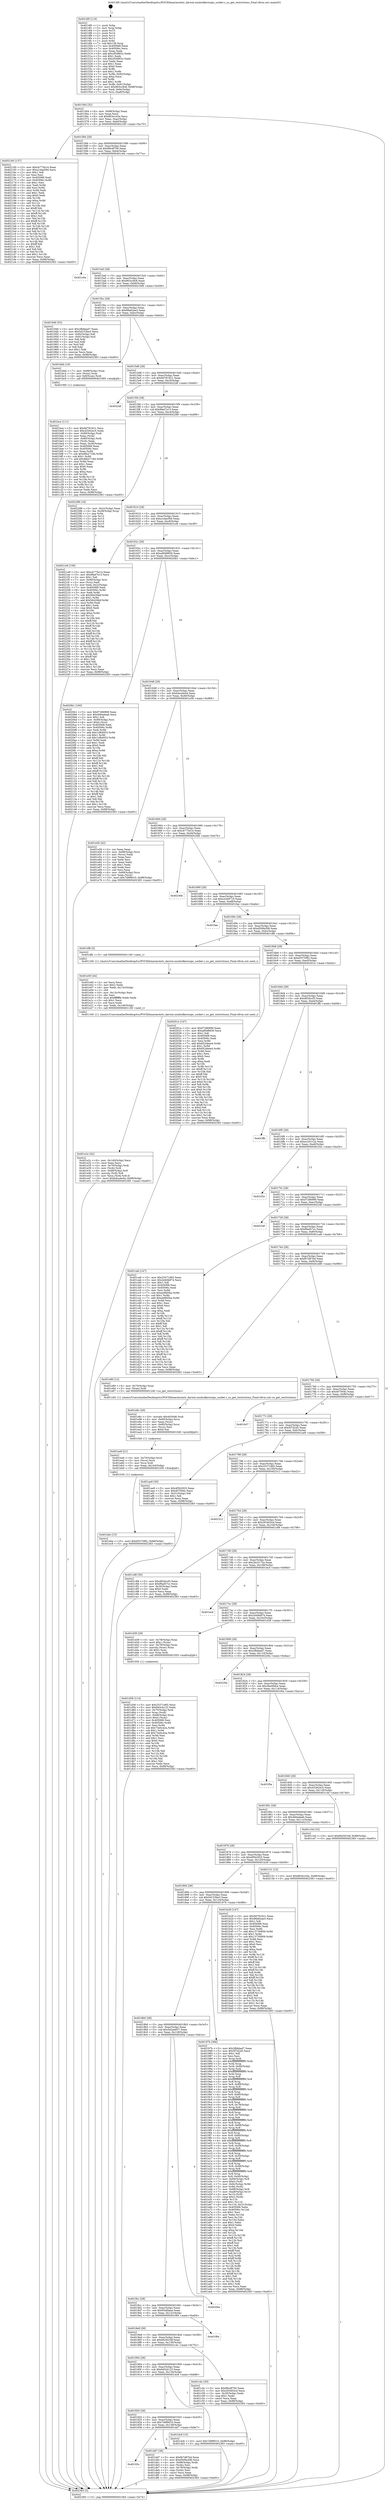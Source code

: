 digraph "0x4014f0" {
  label = "0x4014f0 (/mnt/c/Users/mathe/Desktop/tcc/POCII/binaries/extr_darwin-xnubsdkernuipc_socket.c_so_get_restrictions_Final-ollvm.out::main(0))"
  labelloc = "t"
  node[shape=record]

  Entry [label="",width=0.3,height=0.3,shape=circle,fillcolor=black,style=filled]
  "0x401564" [label="{
     0x401564 [32]\l
     | [instrs]\l
     &nbsp;&nbsp;0x401564 \<+6\>: mov -0x98(%rbp),%eax\l
     &nbsp;&nbsp;0x40156a \<+2\>: mov %eax,%ecx\l
     &nbsp;&nbsp;0x40156c \<+6\>: sub $0x863e1d3e,%ecx\l
     &nbsp;&nbsp;0x401572 \<+6\>: mov %eax,-0xac(%rbp)\l
     &nbsp;&nbsp;0x401578 \<+6\>: mov %ecx,-0xb0(%rbp)\l
     &nbsp;&nbsp;0x40157e \<+6\>: je 0000000000402160 \<main+0xc70\>\l
  }"]
  "0x402160" [label="{
     0x402160 [137]\l
     | [instrs]\l
     &nbsp;&nbsp;0x402160 \<+5\>: mov $0xcb775e14,%eax\l
     &nbsp;&nbsp;0x402165 \<+5\>: mov $0xa1dae594,%ecx\l
     &nbsp;&nbsp;0x40216a \<+2\>: mov $0x1,%dl\l
     &nbsp;&nbsp;0x40216c \<+2\>: xor %esi,%esi\l
     &nbsp;&nbsp;0x40216e \<+7\>: mov 0x405068,%edi\l
     &nbsp;&nbsp;0x402175 \<+8\>: mov 0x40506c,%r8d\l
     &nbsp;&nbsp;0x40217d \<+3\>: sub $0x1,%esi\l
     &nbsp;&nbsp;0x402180 \<+3\>: mov %edi,%r9d\l
     &nbsp;&nbsp;0x402183 \<+3\>: add %esi,%r9d\l
     &nbsp;&nbsp;0x402186 \<+4\>: imul %r9d,%edi\l
     &nbsp;&nbsp;0x40218a \<+3\>: and $0x1,%edi\l
     &nbsp;&nbsp;0x40218d \<+3\>: cmp $0x0,%edi\l
     &nbsp;&nbsp;0x402190 \<+4\>: sete %r10b\l
     &nbsp;&nbsp;0x402194 \<+4\>: cmp $0xa,%r8d\l
     &nbsp;&nbsp;0x402198 \<+4\>: setl %r11b\l
     &nbsp;&nbsp;0x40219c \<+3\>: mov %r10b,%bl\l
     &nbsp;&nbsp;0x40219f \<+3\>: xor $0xff,%bl\l
     &nbsp;&nbsp;0x4021a2 \<+3\>: mov %r11b,%r14b\l
     &nbsp;&nbsp;0x4021a5 \<+4\>: xor $0xff,%r14b\l
     &nbsp;&nbsp;0x4021a9 \<+3\>: xor $0x1,%dl\l
     &nbsp;&nbsp;0x4021ac \<+3\>: mov %bl,%r15b\l
     &nbsp;&nbsp;0x4021af \<+4\>: and $0xff,%r15b\l
     &nbsp;&nbsp;0x4021b3 \<+3\>: and %dl,%r10b\l
     &nbsp;&nbsp;0x4021b6 \<+3\>: mov %r14b,%r12b\l
     &nbsp;&nbsp;0x4021b9 \<+4\>: and $0xff,%r12b\l
     &nbsp;&nbsp;0x4021bd \<+3\>: and %dl,%r11b\l
     &nbsp;&nbsp;0x4021c0 \<+3\>: or %r10b,%r15b\l
     &nbsp;&nbsp;0x4021c3 \<+3\>: or %r11b,%r12b\l
     &nbsp;&nbsp;0x4021c6 \<+3\>: xor %r12b,%r15b\l
     &nbsp;&nbsp;0x4021c9 \<+3\>: or %r14b,%bl\l
     &nbsp;&nbsp;0x4021cc \<+3\>: xor $0xff,%bl\l
     &nbsp;&nbsp;0x4021cf \<+3\>: or $0x1,%dl\l
     &nbsp;&nbsp;0x4021d2 \<+2\>: and %dl,%bl\l
     &nbsp;&nbsp;0x4021d4 \<+3\>: or %bl,%r15b\l
     &nbsp;&nbsp;0x4021d7 \<+4\>: test $0x1,%r15b\l
     &nbsp;&nbsp;0x4021db \<+3\>: cmovne %ecx,%eax\l
     &nbsp;&nbsp;0x4021de \<+6\>: mov %eax,-0x98(%rbp)\l
     &nbsp;&nbsp;0x4021e4 \<+5\>: jmp 0000000000402383 \<main+0xe93\>\l
  }"]
  "0x401584" [label="{
     0x401584 [28]\l
     | [instrs]\l
     &nbsp;&nbsp;0x401584 \<+5\>: jmp 0000000000401589 \<main+0x99\>\l
     &nbsp;&nbsp;0x401589 \<+6\>: mov -0xac(%rbp),%eax\l
     &nbsp;&nbsp;0x40158f \<+5\>: sub $0x89cdf700,%eax\l
     &nbsp;&nbsp;0x401594 \<+6\>: mov %eax,-0xb4(%rbp)\l
     &nbsp;&nbsp;0x40159a \<+6\>: je 0000000000401c6a \<main+0x77a\>\l
  }"]
  Exit [label="",width=0.3,height=0.3,shape=circle,fillcolor=black,style=filled,peripheries=2]
  "0x401c6a" [label="{
     0x401c6a\l
  }", style=dashed]
  "0x4015a0" [label="{
     0x4015a0 [28]\l
     | [instrs]\l
     &nbsp;&nbsp;0x4015a0 \<+5\>: jmp 00000000004015a5 \<main+0xb5\>\l
     &nbsp;&nbsp;0x4015a5 \<+6\>: mov -0xac(%rbp),%eax\l
     &nbsp;&nbsp;0x4015ab \<+5\>: sub $0x963cc9c8,%eax\l
     &nbsp;&nbsp;0x4015b0 \<+6\>: mov %eax,-0xb8(%rbp)\l
     &nbsp;&nbsp;0x4015b6 \<+6\>: je 0000000000401946 \<main+0x456\>\l
  }"]
  "0x401ebe" [label="{
     0x401ebe [15]\l
     | [instrs]\l
     &nbsp;&nbsp;0x401ebe \<+10\>: movl $0xd55759f2,-0x98(%rbp)\l
     &nbsp;&nbsp;0x401ec8 \<+5\>: jmp 0000000000402383 \<main+0xe93\>\l
  }"]
  "0x401946" [label="{
     0x401946 [53]\l
     | [instrs]\l
     &nbsp;&nbsp;0x401946 \<+5\>: mov $0x2fbbbad7,%eax\l
     &nbsp;&nbsp;0x40194b \<+5\>: mov $0x5d153be3,%ecx\l
     &nbsp;&nbsp;0x401950 \<+6\>: mov -0x92(%rbp),%dl\l
     &nbsp;&nbsp;0x401956 \<+7\>: mov -0x91(%rbp),%sil\l
     &nbsp;&nbsp;0x40195d \<+3\>: mov %dl,%dil\l
     &nbsp;&nbsp;0x401960 \<+3\>: and %sil,%dil\l
     &nbsp;&nbsp;0x401963 \<+3\>: xor %sil,%dl\l
     &nbsp;&nbsp;0x401966 \<+3\>: or %dl,%dil\l
     &nbsp;&nbsp;0x401969 \<+4\>: test $0x1,%dil\l
     &nbsp;&nbsp;0x40196d \<+3\>: cmovne %ecx,%eax\l
     &nbsp;&nbsp;0x401970 \<+6\>: mov %eax,-0x98(%rbp)\l
     &nbsp;&nbsp;0x401976 \<+5\>: jmp 0000000000402383 \<main+0xe93\>\l
  }"]
  "0x4015bc" [label="{
     0x4015bc [28]\l
     | [instrs]\l
     &nbsp;&nbsp;0x4015bc \<+5\>: jmp 00000000004015c1 \<main+0xd1\>\l
     &nbsp;&nbsp;0x4015c1 \<+6\>: mov -0xac(%rbp),%eax\l
     &nbsp;&nbsp;0x4015c7 \<+5\>: sub $0x98a62ae3,%eax\l
     &nbsp;&nbsp;0x4015cc \<+6\>: mov %eax,-0xbc(%rbp)\l
     &nbsp;&nbsp;0x4015d2 \<+6\>: je 0000000000401bbb \<main+0x6cb\>\l
  }"]
  "0x402383" [label="{
     0x402383 [5]\l
     | [instrs]\l
     &nbsp;&nbsp;0x402383 \<+5\>: jmp 0000000000401564 \<main+0x74\>\l
  }"]
  "0x4014f0" [label="{
     0x4014f0 [116]\l
     | [instrs]\l
     &nbsp;&nbsp;0x4014f0 \<+1\>: push %rbp\l
     &nbsp;&nbsp;0x4014f1 \<+3\>: mov %rsp,%rbp\l
     &nbsp;&nbsp;0x4014f4 \<+2\>: push %r15\l
     &nbsp;&nbsp;0x4014f6 \<+2\>: push %r14\l
     &nbsp;&nbsp;0x4014f8 \<+2\>: push %r13\l
     &nbsp;&nbsp;0x4014fa \<+2\>: push %r12\l
     &nbsp;&nbsp;0x4014fc \<+1\>: push %rbx\l
     &nbsp;&nbsp;0x4014fd \<+7\>: sub $0x138,%rsp\l
     &nbsp;&nbsp;0x401504 \<+7\>: mov 0x405068,%eax\l
     &nbsp;&nbsp;0x40150b \<+7\>: mov 0x40506c,%ecx\l
     &nbsp;&nbsp;0x401512 \<+2\>: mov %eax,%edx\l
     &nbsp;&nbsp;0x401514 \<+6\>: add $0xcf54863c,%edx\l
     &nbsp;&nbsp;0x40151a \<+3\>: sub $0x1,%edx\l
     &nbsp;&nbsp;0x40151d \<+6\>: sub $0xcf54863c,%edx\l
     &nbsp;&nbsp;0x401523 \<+3\>: imul %edx,%eax\l
     &nbsp;&nbsp;0x401526 \<+3\>: and $0x1,%eax\l
     &nbsp;&nbsp;0x401529 \<+3\>: cmp $0x0,%eax\l
     &nbsp;&nbsp;0x40152c \<+4\>: sete %r8b\l
     &nbsp;&nbsp;0x401530 \<+4\>: and $0x1,%r8b\l
     &nbsp;&nbsp;0x401534 \<+7\>: mov %r8b,-0x92(%rbp)\l
     &nbsp;&nbsp;0x40153b \<+3\>: cmp $0xa,%ecx\l
     &nbsp;&nbsp;0x40153e \<+4\>: setl %r8b\l
     &nbsp;&nbsp;0x401542 \<+4\>: and $0x1,%r8b\l
     &nbsp;&nbsp;0x401546 \<+7\>: mov %r8b,-0x91(%rbp)\l
     &nbsp;&nbsp;0x40154d \<+10\>: movl $0x963cc9c8,-0x98(%rbp)\l
     &nbsp;&nbsp;0x401557 \<+6\>: mov %edi,-0x9c(%rbp)\l
     &nbsp;&nbsp;0x40155d \<+7\>: mov %rsi,-0xa8(%rbp)\l
  }"]
  "0x401ea9" [label="{
     0x401ea9 [21]\l
     | [instrs]\l
     &nbsp;&nbsp;0x401ea9 \<+4\>: mov -0x70(%rbp),%rcx\l
     &nbsp;&nbsp;0x401ead \<+3\>: mov (%rcx),%rcx\l
     &nbsp;&nbsp;0x401eb0 \<+3\>: mov %rcx,%rdi\l
     &nbsp;&nbsp;0x401eb3 \<+6\>: mov %eax,-0x144(%rbp)\l
     &nbsp;&nbsp;0x401eb9 \<+5\>: call 0000000000401030 \<free@plt\>\l
     | [calls]\l
     &nbsp;&nbsp;0x401030 \{1\} (unknown)\l
  }"]
  "0x401bbb" [label="{
     0x401bbb [19]\l
     | [instrs]\l
     &nbsp;&nbsp;0x401bbb \<+7\>: mov -0x88(%rbp),%rax\l
     &nbsp;&nbsp;0x401bc2 \<+3\>: mov (%rax),%rax\l
     &nbsp;&nbsp;0x401bc5 \<+4\>: mov 0x8(%rax),%rdi\l
     &nbsp;&nbsp;0x401bc9 \<+5\>: call 0000000000401060 \<atoi@plt\>\l
     | [calls]\l
     &nbsp;&nbsp;0x401060 \{1\} (unknown)\l
  }"]
  "0x4015d8" [label="{
     0x4015d8 [28]\l
     | [instrs]\l
     &nbsp;&nbsp;0x4015d8 \<+5\>: jmp 00000000004015dd \<main+0xed\>\l
     &nbsp;&nbsp;0x4015dd \<+6\>: mov -0xac(%rbp),%eax\l
     &nbsp;&nbsp;0x4015e3 \<+5\>: sub $0x9d781621,%eax\l
     &nbsp;&nbsp;0x4015e8 \<+6\>: mov %eax,-0xc0(%rbp)\l
     &nbsp;&nbsp;0x4015ee \<+6\>: je 00000000004022df \<main+0xdef\>\l
  }"]
  "0x401e8c" [label="{
     0x401e8c [29]\l
     | [instrs]\l
     &nbsp;&nbsp;0x401e8c \<+10\>: movabs $0x4030d6,%rdi\l
     &nbsp;&nbsp;0x401e96 \<+4\>: mov -0x60(%rbp),%rcx\l
     &nbsp;&nbsp;0x401e9a \<+2\>: mov %eax,(%rcx)\l
     &nbsp;&nbsp;0x401e9c \<+4\>: mov -0x60(%rbp),%rcx\l
     &nbsp;&nbsp;0x401ea0 \<+2\>: mov (%rcx),%esi\l
     &nbsp;&nbsp;0x401ea2 \<+2\>: mov $0x0,%al\l
     &nbsp;&nbsp;0x401ea4 \<+5\>: call 0000000000401040 \<printf@plt\>\l
     | [calls]\l
     &nbsp;&nbsp;0x401040 \{1\} (unknown)\l
  }"]
  "0x4022df" [label="{
     0x4022df\l
  }", style=dashed]
  "0x4015f4" [label="{
     0x4015f4 [28]\l
     | [instrs]\l
     &nbsp;&nbsp;0x4015f4 \<+5\>: jmp 00000000004015f9 \<main+0x109\>\l
     &nbsp;&nbsp;0x4015f9 \<+6\>: mov -0xac(%rbp),%eax\l
     &nbsp;&nbsp;0x4015ff \<+5\>: sub $0x9fad7e13,%eax\l
     &nbsp;&nbsp;0x401604 \<+6\>: mov %eax,-0xc4(%rbp)\l
     &nbsp;&nbsp;0x40160a \<+6\>: je 0000000000402288 \<main+0xd98\>\l
  }"]
  "0x401e2c" [label="{
     0x401e2c [42]\l
     | [instrs]\l
     &nbsp;&nbsp;0x401e2c \<+6\>: mov -0x140(%rbp),%ecx\l
     &nbsp;&nbsp;0x401e32 \<+3\>: imul %eax,%ecx\l
     &nbsp;&nbsp;0x401e35 \<+4\>: mov -0x70(%rbp),%rdi\l
     &nbsp;&nbsp;0x401e39 \<+3\>: mov (%rdi),%rdi\l
     &nbsp;&nbsp;0x401e3c \<+4\>: mov -0x68(%rbp),%r8\l
     &nbsp;&nbsp;0x401e40 \<+3\>: movslq (%r8),%r8\l
     &nbsp;&nbsp;0x401e43 \<+4\>: mov %ecx,(%rdi,%r8,4)\l
     &nbsp;&nbsp;0x401e47 \<+10\>: movl $0xbdca4e44,-0x98(%rbp)\l
     &nbsp;&nbsp;0x401e51 \<+5\>: jmp 0000000000402383 \<main+0xe93\>\l
  }"]
  "0x402288" [label="{
     0x402288 [18]\l
     | [instrs]\l
     &nbsp;&nbsp;0x402288 \<+3\>: mov -0x2c(%rbp),%eax\l
     &nbsp;&nbsp;0x40228b \<+4\>: lea -0x28(%rbp),%rsp\l
     &nbsp;&nbsp;0x40228f \<+1\>: pop %rbx\l
     &nbsp;&nbsp;0x402290 \<+2\>: pop %r12\l
     &nbsp;&nbsp;0x402292 \<+2\>: pop %r13\l
     &nbsp;&nbsp;0x402294 \<+2\>: pop %r14\l
     &nbsp;&nbsp;0x402296 \<+2\>: pop %r15\l
     &nbsp;&nbsp;0x402298 \<+1\>: pop %rbp\l
     &nbsp;&nbsp;0x402299 \<+1\>: ret\l
  }"]
  "0x401610" [label="{
     0x401610 [28]\l
     | [instrs]\l
     &nbsp;&nbsp;0x401610 \<+5\>: jmp 0000000000401615 \<main+0x125\>\l
     &nbsp;&nbsp;0x401615 \<+6\>: mov -0xac(%rbp),%eax\l
     &nbsp;&nbsp;0x40161b \<+5\>: sub $0xa1dae594,%eax\l
     &nbsp;&nbsp;0x401620 \<+6\>: mov %eax,-0xc8(%rbp)\l
     &nbsp;&nbsp;0x401626 \<+6\>: je 00000000004021e9 \<main+0xcf9\>\l
  }"]
  "0x401e00" [label="{
     0x401e00 [44]\l
     | [instrs]\l
     &nbsp;&nbsp;0x401e00 \<+2\>: xor %ecx,%ecx\l
     &nbsp;&nbsp;0x401e02 \<+5\>: mov $0x2,%edx\l
     &nbsp;&nbsp;0x401e07 \<+6\>: mov %edx,-0x13c(%rbp)\l
     &nbsp;&nbsp;0x401e0d \<+1\>: cltd\l
     &nbsp;&nbsp;0x401e0e \<+6\>: mov -0x13c(%rbp),%esi\l
     &nbsp;&nbsp;0x401e14 \<+2\>: idiv %esi\l
     &nbsp;&nbsp;0x401e16 \<+6\>: imul $0xfffffffe,%edx,%edx\l
     &nbsp;&nbsp;0x401e1c \<+3\>: sub $0x1,%ecx\l
     &nbsp;&nbsp;0x401e1f \<+2\>: sub %ecx,%edx\l
     &nbsp;&nbsp;0x401e21 \<+6\>: mov %edx,-0x140(%rbp)\l
     &nbsp;&nbsp;0x401e27 \<+5\>: call 0000000000401160 \<next_i\>\l
     | [calls]\l
     &nbsp;&nbsp;0x401160 \{1\} (/mnt/c/Users/mathe/Desktop/tcc/POCII/binaries/extr_darwin-xnubsdkernuipc_socket.c_so_get_restrictions_Final-ollvm.out::next_i)\l
  }"]
  "0x4021e9" [label="{
     0x4021e9 [159]\l
     | [instrs]\l
     &nbsp;&nbsp;0x4021e9 \<+5\>: mov $0xcb775e14,%eax\l
     &nbsp;&nbsp;0x4021ee \<+5\>: mov $0x9fad7e13,%ecx\l
     &nbsp;&nbsp;0x4021f3 \<+2\>: mov $0x1,%dl\l
     &nbsp;&nbsp;0x4021f5 \<+7\>: mov -0x90(%rbp),%rsi\l
     &nbsp;&nbsp;0x4021fc \<+2\>: mov (%rsi),%edi\l
     &nbsp;&nbsp;0x4021fe \<+3\>: mov %edi,-0x2c(%rbp)\l
     &nbsp;&nbsp;0x402201 \<+7\>: mov 0x405068,%edi\l
     &nbsp;&nbsp;0x402208 \<+8\>: mov 0x40506c,%r8d\l
     &nbsp;&nbsp;0x402210 \<+3\>: mov %edi,%r9d\l
     &nbsp;&nbsp;0x402213 \<+7\>: sub $0x5642f4bf,%r9d\l
     &nbsp;&nbsp;0x40221a \<+4\>: sub $0x1,%r9d\l
     &nbsp;&nbsp;0x40221e \<+7\>: add $0x5642f4bf,%r9d\l
     &nbsp;&nbsp;0x402225 \<+4\>: imul %r9d,%edi\l
     &nbsp;&nbsp;0x402229 \<+3\>: and $0x1,%edi\l
     &nbsp;&nbsp;0x40222c \<+3\>: cmp $0x0,%edi\l
     &nbsp;&nbsp;0x40222f \<+4\>: sete %r10b\l
     &nbsp;&nbsp;0x402233 \<+4\>: cmp $0xa,%r8d\l
     &nbsp;&nbsp;0x402237 \<+4\>: setl %r11b\l
     &nbsp;&nbsp;0x40223b \<+3\>: mov %r10b,%bl\l
     &nbsp;&nbsp;0x40223e \<+3\>: xor $0xff,%bl\l
     &nbsp;&nbsp;0x402241 \<+3\>: mov %r11b,%r14b\l
     &nbsp;&nbsp;0x402244 \<+4\>: xor $0xff,%r14b\l
     &nbsp;&nbsp;0x402248 \<+3\>: xor $0x1,%dl\l
     &nbsp;&nbsp;0x40224b \<+3\>: mov %bl,%r15b\l
     &nbsp;&nbsp;0x40224e \<+4\>: and $0xff,%r15b\l
     &nbsp;&nbsp;0x402252 \<+3\>: and %dl,%r10b\l
     &nbsp;&nbsp;0x402255 \<+3\>: mov %r14b,%r12b\l
     &nbsp;&nbsp;0x402258 \<+4\>: and $0xff,%r12b\l
     &nbsp;&nbsp;0x40225c \<+3\>: and %dl,%r11b\l
     &nbsp;&nbsp;0x40225f \<+3\>: or %r10b,%r15b\l
     &nbsp;&nbsp;0x402262 \<+3\>: or %r11b,%r12b\l
     &nbsp;&nbsp;0x402265 \<+3\>: xor %r12b,%r15b\l
     &nbsp;&nbsp;0x402268 \<+3\>: or %r14b,%bl\l
     &nbsp;&nbsp;0x40226b \<+3\>: xor $0xff,%bl\l
     &nbsp;&nbsp;0x40226e \<+3\>: or $0x1,%dl\l
     &nbsp;&nbsp;0x402271 \<+2\>: and %dl,%bl\l
     &nbsp;&nbsp;0x402273 \<+3\>: or %bl,%r15b\l
     &nbsp;&nbsp;0x402276 \<+4\>: test $0x1,%r15b\l
     &nbsp;&nbsp;0x40227a \<+3\>: cmovne %ecx,%eax\l
     &nbsp;&nbsp;0x40227d \<+6\>: mov %eax,-0x98(%rbp)\l
     &nbsp;&nbsp;0x402283 \<+5\>: jmp 0000000000402383 \<main+0xe93\>\l
  }"]
  "0x40162c" [label="{
     0x40162c [28]\l
     | [instrs]\l
     &nbsp;&nbsp;0x40162c \<+5\>: jmp 0000000000401631 \<main+0x141\>\l
     &nbsp;&nbsp;0x401631 \<+6\>: mov -0xac(%rbp),%eax\l
     &nbsp;&nbsp;0x401637 \<+5\>: sub $0xa80d8830,%eax\l
     &nbsp;&nbsp;0x40163c \<+6\>: mov %eax,-0xcc(%rbp)\l
     &nbsp;&nbsp;0x401642 \<+6\>: je 00000000004020b1 \<main+0xbc1\>\l
  }"]
  "0x40193c" [label="{
     0x40193c\l
  }", style=dashed]
  "0x4020b1" [label="{
     0x4020b1 [160]\l
     | [instrs]\l
     &nbsp;&nbsp;0x4020b1 \<+5\>: mov $0xf7286999,%eax\l
     &nbsp;&nbsp;0x4020b6 \<+5\>: mov $0x460adeab,%ecx\l
     &nbsp;&nbsp;0x4020bb \<+2\>: mov $0x1,%dl\l
     &nbsp;&nbsp;0x4020bd \<+7\>: mov -0x90(%rbp),%rsi\l
     &nbsp;&nbsp;0x4020c4 \<+6\>: movl $0x0,(%rsi)\l
     &nbsp;&nbsp;0x4020ca \<+7\>: mov 0x405068,%edi\l
     &nbsp;&nbsp;0x4020d1 \<+8\>: mov 0x40506c,%r8d\l
     &nbsp;&nbsp;0x4020d9 \<+3\>: mov %edi,%r9d\l
     &nbsp;&nbsp;0x4020dc \<+7\>: add $0x1cf64933,%r9d\l
     &nbsp;&nbsp;0x4020e3 \<+4\>: sub $0x1,%r9d\l
     &nbsp;&nbsp;0x4020e7 \<+7\>: sub $0x1cf64933,%r9d\l
     &nbsp;&nbsp;0x4020ee \<+4\>: imul %r9d,%edi\l
     &nbsp;&nbsp;0x4020f2 \<+3\>: and $0x1,%edi\l
     &nbsp;&nbsp;0x4020f5 \<+3\>: cmp $0x0,%edi\l
     &nbsp;&nbsp;0x4020f8 \<+4\>: sete %r10b\l
     &nbsp;&nbsp;0x4020fc \<+4\>: cmp $0xa,%r8d\l
     &nbsp;&nbsp;0x402100 \<+4\>: setl %r11b\l
     &nbsp;&nbsp;0x402104 \<+3\>: mov %r10b,%bl\l
     &nbsp;&nbsp;0x402107 \<+3\>: xor $0xff,%bl\l
     &nbsp;&nbsp;0x40210a \<+3\>: mov %r11b,%r14b\l
     &nbsp;&nbsp;0x40210d \<+4\>: xor $0xff,%r14b\l
     &nbsp;&nbsp;0x402111 \<+3\>: xor $0x1,%dl\l
     &nbsp;&nbsp;0x402114 \<+3\>: mov %bl,%r15b\l
     &nbsp;&nbsp;0x402117 \<+4\>: and $0xff,%r15b\l
     &nbsp;&nbsp;0x40211b \<+3\>: and %dl,%r10b\l
     &nbsp;&nbsp;0x40211e \<+3\>: mov %r14b,%r12b\l
     &nbsp;&nbsp;0x402121 \<+4\>: and $0xff,%r12b\l
     &nbsp;&nbsp;0x402125 \<+3\>: and %dl,%r11b\l
     &nbsp;&nbsp;0x402128 \<+3\>: or %r10b,%r15b\l
     &nbsp;&nbsp;0x40212b \<+3\>: or %r11b,%r12b\l
     &nbsp;&nbsp;0x40212e \<+3\>: xor %r12b,%r15b\l
     &nbsp;&nbsp;0x402131 \<+3\>: or %r14b,%bl\l
     &nbsp;&nbsp;0x402134 \<+3\>: xor $0xff,%bl\l
     &nbsp;&nbsp;0x402137 \<+3\>: or $0x1,%dl\l
     &nbsp;&nbsp;0x40213a \<+2\>: and %dl,%bl\l
     &nbsp;&nbsp;0x40213c \<+3\>: or %bl,%r15b\l
     &nbsp;&nbsp;0x40213f \<+4\>: test $0x1,%r15b\l
     &nbsp;&nbsp;0x402143 \<+3\>: cmovne %ecx,%eax\l
     &nbsp;&nbsp;0x402146 \<+6\>: mov %eax,-0x98(%rbp)\l
     &nbsp;&nbsp;0x40214c \<+5\>: jmp 0000000000402383 \<main+0xe93\>\l
  }"]
  "0x401648" [label="{
     0x401648 [28]\l
     | [instrs]\l
     &nbsp;&nbsp;0x401648 \<+5\>: jmp 000000000040164d \<main+0x15d\>\l
     &nbsp;&nbsp;0x40164d \<+6\>: mov -0xac(%rbp),%eax\l
     &nbsp;&nbsp;0x401653 \<+5\>: sub $0xbdca4e44,%eax\l
     &nbsp;&nbsp;0x401658 \<+6\>: mov %eax,-0xd0(%rbp)\l
     &nbsp;&nbsp;0x40165e \<+6\>: je 0000000000401e56 \<main+0x966\>\l
  }"]
  "0x401dd7" [label="{
     0x401dd7 [36]\l
     | [instrs]\l
     &nbsp;&nbsp;0x401dd7 \<+5\>: mov $0xfb7d87bd,%eax\l
     &nbsp;&nbsp;0x401ddc \<+5\>: mov $0xd509a306,%ecx\l
     &nbsp;&nbsp;0x401de1 \<+4\>: mov -0x68(%rbp),%rdx\l
     &nbsp;&nbsp;0x401de5 \<+2\>: mov (%rdx),%esi\l
     &nbsp;&nbsp;0x401de7 \<+4\>: mov -0x78(%rbp),%rdx\l
     &nbsp;&nbsp;0x401deb \<+2\>: cmp (%rdx),%esi\l
     &nbsp;&nbsp;0x401ded \<+3\>: cmovl %ecx,%eax\l
     &nbsp;&nbsp;0x401df0 \<+6\>: mov %eax,-0x98(%rbp)\l
     &nbsp;&nbsp;0x401df6 \<+5\>: jmp 0000000000402383 \<main+0xe93\>\l
  }"]
  "0x401e56" [label="{
     0x401e56 [42]\l
     | [instrs]\l
     &nbsp;&nbsp;0x401e56 \<+2\>: xor %eax,%eax\l
     &nbsp;&nbsp;0x401e58 \<+4\>: mov -0x68(%rbp),%rcx\l
     &nbsp;&nbsp;0x401e5c \<+2\>: mov (%rcx),%edx\l
     &nbsp;&nbsp;0x401e5e \<+2\>: mov %eax,%esi\l
     &nbsp;&nbsp;0x401e60 \<+2\>: sub %edx,%esi\l
     &nbsp;&nbsp;0x401e62 \<+2\>: mov %eax,%edx\l
     &nbsp;&nbsp;0x401e64 \<+3\>: sub $0x1,%edx\l
     &nbsp;&nbsp;0x401e67 \<+2\>: add %edx,%esi\l
     &nbsp;&nbsp;0x401e69 \<+2\>: sub %esi,%eax\l
     &nbsp;&nbsp;0x401e6b \<+4\>: mov -0x68(%rbp),%rcx\l
     &nbsp;&nbsp;0x401e6f \<+2\>: mov %eax,(%rcx)\l
     &nbsp;&nbsp;0x401e71 \<+10\>: movl $0x7d9f9010,-0x98(%rbp)\l
     &nbsp;&nbsp;0x401e7b \<+5\>: jmp 0000000000402383 \<main+0xe93\>\l
  }"]
  "0x401664" [label="{
     0x401664 [28]\l
     | [instrs]\l
     &nbsp;&nbsp;0x401664 \<+5\>: jmp 0000000000401669 \<main+0x179\>\l
     &nbsp;&nbsp;0x401669 \<+6\>: mov -0xac(%rbp),%eax\l
     &nbsp;&nbsp;0x40166f \<+5\>: sub $0xcb775e14,%eax\l
     &nbsp;&nbsp;0x401674 \<+6\>: mov %eax,-0xd4(%rbp)\l
     &nbsp;&nbsp;0x40167a \<+6\>: je 000000000040236b \<main+0xe7b\>\l
  }"]
  "0x401920" [label="{
     0x401920 [28]\l
     | [instrs]\l
     &nbsp;&nbsp;0x401920 \<+5\>: jmp 0000000000401925 \<main+0x435\>\l
     &nbsp;&nbsp;0x401925 \<+6\>: mov -0xac(%rbp),%eax\l
     &nbsp;&nbsp;0x40192b \<+5\>: sub $0x7d9f9010,%eax\l
     &nbsp;&nbsp;0x401930 \<+6\>: mov %eax,-0x138(%rbp)\l
     &nbsp;&nbsp;0x401936 \<+6\>: je 0000000000401dd7 \<main+0x8e7\>\l
  }"]
  "0x40236b" [label="{
     0x40236b\l
  }", style=dashed]
  "0x401680" [label="{
     0x401680 [28]\l
     | [instrs]\l
     &nbsp;&nbsp;0x401680 \<+5\>: jmp 0000000000401685 \<main+0x195\>\l
     &nbsp;&nbsp;0x401685 \<+6\>: mov -0xac(%rbp),%eax\l
     &nbsp;&nbsp;0x40168b \<+5\>: sub $0xce2b9716,%eax\l
     &nbsp;&nbsp;0x401690 \<+6\>: mov %eax,-0xd8(%rbp)\l
     &nbsp;&nbsp;0x401696 \<+6\>: je 0000000000401fae \<main+0xabe\>\l
  }"]
  "0x401dc8" [label="{
     0x401dc8 [15]\l
     | [instrs]\l
     &nbsp;&nbsp;0x401dc8 \<+10\>: movl $0x7d9f9010,-0x98(%rbp)\l
     &nbsp;&nbsp;0x401dd2 \<+5\>: jmp 0000000000402383 \<main+0xe93\>\l
  }"]
  "0x401fae" [label="{
     0x401fae\l
  }", style=dashed]
  "0x40169c" [label="{
     0x40169c [28]\l
     | [instrs]\l
     &nbsp;&nbsp;0x40169c \<+5\>: jmp 00000000004016a1 \<main+0x1b1\>\l
     &nbsp;&nbsp;0x4016a1 \<+6\>: mov -0xac(%rbp),%eax\l
     &nbsp;&nbsp;0x4016a7 \<+5\>: sub $0xd509a306,%eax\l
     &nbsp;&nbsp;0x4016ac \<+6\>: mov %eax,-0xdc(%rbp)\l
     &nbsp;&nbsp;0x4016b2 \<+6\>: je 0000000000401dfb \<main+0x90b\>\l
  }"]
  "0x401d56" [label="{
     0x401d56 [114]\l
     | [instrs]\l
     &nbsp;&nbsp;0x401d56 \<+5\>: mov $0x25371d65,%ecx\l
     &nbsp;&nbsp;0x401d5b \<+5\>: mov $0x6d3cb123,%edx\l
     &nbsp;&nbsp;0x401d60 \<+4\>: mov -0x70(%rbp),%rdi\l
     &nbsp;&nbsp;0x401d64 \<+3\>: mov %rax,(%rdi)\l
     &nbsp;&nbsp;0x401d67 \<+4\>: mov -0x68(%rbp),%rax\l
     &nbsp;&nbsp;0x401d6b \<+6\>: movl $0x0,(%rax)\l
     &nbsp;&nbsp;0x401d71 \<+7\>: mov 0x405068,%esi\l
     &nbsp;&nbsp;0x401d78 \<+8\>: mov 0x40506c,%r8d\l
     &nbsp;&nbsp;0x401d80 \<+3\>: mov %esi,%r9d\l
     &nbsp;&nbsp;0x401d83 \<+7\>: sub $0x73e0c42a,%r9d\l
     &nbsp;&nbsp;0x401d8a \<+4\>: sub $0x1,%r9d\l
     &nbsp;&nbsp;0x401d8e \<+7\>: add $0x73e0c42a,%r9d\l
     &nbsp;&nbsp;0x401d95 \<+4\>: imul %r9d,%esi\l
     &nbsp;&nbsp;0x401d99 \<+3\>: and $0x1,%esi\l
     &nbsp;&nbsp;0x401d9c \<+3\>: cmp $0x0,%esi\l
     &nbsp;&nbsp;0x401d9f \<+4\>: sete %r10b\l
     &nbsp;&nbsp;0x401da3 \<+4\>: cmp $0xa,%r8d\l
     &nbsp;&nbsp;0x401da7 \<+4\>: setl %r11b\l
     &nbsp;&nbsp;0x401dab \<+3\>: mov %r10b,%bl\l
     &nbsp;&nbsp;0x401dae \<+3\>: and %r11b,%bl\l
     &nbsp;&nbsp;0x401db1 \<+3\>: xor %r11b,%r10b\l
     &nbsp;&nbsp;0x401db4 \<+3\>: or %r10b,%bl\l
     &nbsp;&nbsp;0x401db7 \<+3\>: test $0x1,%bl\l
     &nbsp;&nbsp;0x401dba \<+3\>: cmovne %edx,%ecx\l
     &nbsp;&nbsp;0x401dbd \<+6\>: mov %ecx,-0x98(%rbp)\l
     &nbsp;&nbsp;0x401dc3 \<+5\>: jmp 0000000000402383 \<main+0xe93\>\l
  }"]
  "0x401dfb" [label="{
     0x401dfb [5]\l
     | [instrs]\l
     &nbsp;&nbsp;0x401dfb \<+5\>: call 0000000000401160 \<next_i\>\l
     | [calls]\l
     &nbsp;&nbsp;0x401160 \{1\} (/mnt/c/Users/mathe/Desktop/tcc/POCII/binaries/extr_darwin-xnubsdkernuipc_socket.c_so_get_restrictions_Final-ollvm.out::next_i)\l
  }"]
  "0x4016b8" [label="{
     0x4016b8 [28]\l
     | [instrs]\l
     &nbsp;&nbsp;0x4016b8 \<+5\>: jmp 00000000004016bd \<main+0x1cd\>\l
     &nbsp;&nbsp;0x4016bd \<+6\>: mov -0xac(%rbp),%eax\l
     &nbsp;&nbsp;0x4016c3 \<+5\>: sub $0xd55759f2,%eax\l
     &nbsp;&nbsp;0x4016c8 \<+6\>: mov %eax,-0xe0(%rbp)\l
     &nbsp;&nbsp;0x4016ce \<+6\>: je 000000000040201e \<main+0xb2e\>\l
  }"]
  "0x401904" [label="{
     0x401904 [28]\l
     | [instrs]\l
     &nbsp;&nbsp;0x401904 \<+5\>: jmp 0000000000401909 \<main+0x419\>\l
     &nbsp;&nbsp;0x401909 \<+6\>: mov -0xac(%rbp),%eax\l
     &nbsp;&nbsp;0x40190f \<+5\>: sub $0x6d3cb123,%eax\l
     &nbsp;&nbsp;0x401914 \<+6\>: mov %eax,-0x134(%rbp)\l
     &nbsp;&nbsp;0x40191a \<+6\>: je 0000000000401dc8 \<main+0x8d8\>\l
  }"]
  "0x40201e" [label="{
     0x40201e [147]\l
     | [instrs]\l
     &nbsp;&nbsp;0x40201e \<+5\>: mov $0xf7286999,%eax\l
     &nbsp;&nbsp;0x402023 \<+5\>: mov $0xa80d8830,%ecx\l
     &nbsp;&nbsp;0x402028 \<+2\>: mov $0x1,%dl\l
     &nbsp;&nbsp;0x40202a \<+7\>: mov 0x405068,%esi\l
     &nbsp;&nbsp;0x402031 \<+7\>: mov 0x40506c,%edi\l
     &nbsp;&nbsp;0x402038 \<+3\>: mov %esi,%r8d\l
     &nbsp;&nbsp;0x40203b \<+7\>: add $0x652deee4,%r8d\l
     &nbsp;&nbsp;0x402042 \<+4\>: sub $0x1,%r8d\l
     &nbsp;&nbsp;0x402046 \<+7\>: sub $0x652deee4,%r8d\l
     &nbsp;&nbsp;0x40204d \<+4\>: imul %r8d,%esi\l
     &nbsp;&nbsp;0x402051 \<+3\>: and $0x1,%esi\l
     &nbsp;&nbsp;0x402054 \<+3\>: cmp $0x0,%esi\l
     &nbsp;&nbsp;0x402057 \<+4\>: sete %r9b\l
     &nbsp;&nbsp;0x40205b \<+3\>: cmp $0xa,%edi\l
     &nbsp;&nbsp;0x40205e \<+4\>: setl %r10b\l
     &nbsp;&nbsp;0x402062 \<+3\>: mov %r9b,%r11b\l
     &nbsp;&nbsp;0x402065 \<+4\>: xor $0xff,%r11b\l
     &nbsp;&nbsp;0x402069 \<+3\>: mov %r10b,%bl\l
     &nbsp;&nbsp;0x40206c \<+3\>: xor $0xff,%bl\l
     &nbsp;&nbsp;0x40206f \<+3\>: xor $0x0,%dl\l
     &nbsp;&nbsp;0x402072 \<+3\>: mov %r11b,%r14b\l
     &nbsp;&nbsp;0x402075 \<+4\>: and $0x0,%r14b\l
     &nbsp;&nbsp;0x402079 \<+3\>: and %dl,%r9b\l
     &nbsp;&nbsp;0x40207c \<+3\>: mov %bl,%r15b\l
     &nbsp;&nbsp;0x40207f \<+4\>: and $0x0,%r15b\l
     &nbsp;&nbsp;0x402083 \<+3\>: and %dl,%r10b\l
     &nbsp;&nbsp;0x402086 \<+3\>: or %r9b,%r14b\l
     &nbsp;&nbsp;0x402089 \<+3\>: or %r10b,%r15b\l
     &nbsp;&nbsp;0x40208c \<+3\>: xor %r15b,%r14b\l
     &nbsp;&nbsp;0x40208f \<+3\>: or %bl,%r11b\l
     &nbsp;&nbsp;0x402092 \<+4\>: xor $0xff,%r11b\l
     &nbsp;&nbsp;0x402096 \<+3\>: or $0x0,%dl\l
     &nbsp;&nbsp;0x402099 \<+3\>: and %dl,%r11b\l
     &nbsp;&nbsp;0x40209c \<+3\>: or %r11b,%r14b\l
     &nbsp;&nbsp;0x40209f \<+4\>: test $0x1,%r14b\l
     &nbsp;&nbsp;0x4020a3 \<+3\>: cmovne %ecx,%eax\l
     &nbsp;&nbsp;0x4020a6 \<+6\>: mov %eax,-0x98(%rbp)\l
     &nbsp;&nbsp;0x4020ac \<+5\>: jmp 0000000000402383 \<main+0xe93\>\l
  }"]
  "0x4016d4" [label="{
     0x4016d4 [28]\l
     | [instrs]\l
     &nbsp;&nbsp;0x4016d4 \<+5\>: jmp 00000000004016d9 \<main+0x1e9\>\l
     &nbsp;&nbsp;0x4016d9 \<+6\>: mov -0xac(%rbp),%eax\l
     &nbsp;&nbsp;0x4016df \<+5\>: sub $0xd65dccf3,%eax\l
     &nbsp;&nbsp;0x4016e4 \<+6\>: mov %eax,-0xe4(%rbp)\l
     &nbsp;&nbsp;0x4016ea \<+6\>: je 0000000000401ffb \<main+0xb0b\>\l
  }"]
  "0x401c4c" [label="{
     0x401c4c [30]\l
     | [instrs]\l
     &nbsp;&nbsp;0x401c4c \<+5\>: mov $0x89cdf700,%eax\l
     &nbsp;&nbsp;0x401c51 \<+5\>: mov $0x293402cd,%ecx\l
     &nbsp;&nbsp;0x401c56 \<+3\>: mov -0x30(%rbp),%edx\l
     &nbsp;&nbsp;0x401c59 \<+3\>: cmp $0x1,%edx\l
     &nbsp;&nbsp;0x401c5c \<+3\>: cmovl %ecx,%eax\l
     &nbsp;&nbsp;0x401c5f \<+6\>: mov %eax,-0x98(%rbp)\l
     &nbsp;&nbsp;0x401c65 \<+5\>: jmp 0000000000402383 \<main+0xe93\>\l
  }"]
  "0x401ffb" [label="{
     0x401ffb\l
  }", style=dashed]
  "0x4016f0" [label="{
     0x4016f0 [28]\l
     | [instrs]\l
     &nbsp;&nbsp;0x4016f0 \<+5\>: jmp 00000000004016f5 \<main+0x205\>\l
     &nbsp;&nbsp;0x4016f5 \<+6\>: mov -0xac(%rbp),%eax\l
     &nbsp;&nbsp;0x4016fb \<+5\>: sub $0xec201c2a,%eax\l
     &nbsp;&nbsp;0x401700 \<+6\>: mov %eax,-0xe8(%rbp)\l
     &nbsp;&nbsp;0x401706 \<+6\>: je 0000000000401f2e \<main+0xa3e\>\l
  }"]
  "0x4018e8" [label="{
     0x4018e8 [28]\l
     | [instrs]\l
     &nbsp;&nbsp;0x4018e8 \<+5\>: jmp 00000000004018ed \<main+0x3fd\>\l
     &nbsp;&nbsp;0x4018ed \<+6\>: mov -0xac(%rbp),%eax\l
     &nbsp;&nbsp;0x4018f3 \<+5\>: sub $0x6629234f,%eax\l
     &nbsp;&nbsp;0x4018f8 \<+6\>: mov %eax,-0x130(%rbp)\l
     &nbsp;&nbsp;0x4018fe \<+6\>: je 0000000000401c4c \<main+0x75c\>\l
  }"]
  "0x401f2e" [label="{
     0x401f2e\l
  }", style=dashed]
  "0x40170c" [label="{
     0x40170c [28]\l
     | [instrs]\l
     &nbsp;&nbsp;0x40170c \<+5\>: jmp 0000000000401711 \<main+0x221\>\l
     &nbsp;&nbsp;0x401711 \<+6\>: mov -0xac(%rbp),%eax\l
     &nbsp;&nbsp;0x401717 \<+5\>: sub $0xf7286999,%eax\l
     &nbsp;&nbsp;0x40171c \<+6\>: mov %eax,-0xec(%rbp)\l
     &nbsp;&nbsp;0x401722 \<+6\>: je 000000000040234f \<main+0xe5f\>\l
  }"]
  "0x401f84" [label="{
     0x401f84\l
  }", style=dashed]
  "0x40234f" [label="{
     0x40234f\l
  }", style=dashed]
  "0x401728" [label="{
     0x401728 [28]\l
     | [instrs]\l
     &nbsp;&nbsp;0x401728 \<+5\>: jmp 000000000040172d \<main+0x23d\>\l
     &nbsp;&nbsp;0x40172d \<+6\>: mov -0xac(%rbp),%eax\l
     &nbsp;&nbsp;0x401733 \<+5\>: sub $0xf9ad57cc,%eax\l
     &nbsp;&nbsp;0x401738 \<+6\>: mov %eax,-0xf0(%rbp)\l
     &nbsp;&nbsp;0x40173e \<+6\>: je 0000000000401ca6 \<main+0x7b6\>\l
  }"]
  "0x4018cc" [label="{
     0x4018cc [28]\l
     | [instrs]\l
     &nbsp;&nbsp;0x4018cc \<+5\>: jmp 00000000004018d1 \<main+0x3e1\>\l
     &nbsp;&nbsp;0x4018d1 \<+6\>: mov -0xac(%rbp),%eax\l
     &nbsp;&nbsp;0x4018d7 \<+5\>: sub $0x65afdaea,%eax\l
     &nbsp;&nbsp;0x4018dc \<+6\>: mov %eax,-0x12c(%rbp)\l
     &nbsp;&nbsp;0x4018e2 \<+6\>: je 0000000000401f84 \<main+0xa94\>\l
  }"]
  "0x401ca6" [label="{
     0x401ca6 [147]\l
     | [instrs]\l
     &nbsp;&nbsp;0x401ca6 \<+5\>: mov $0x25371d65,%eax\l
     &nbsp;&nbsp;0x401cab \<+5\>: mov $0x2d40b874,%ecx\l
     &nbsp;&nbsp;0x401cb0 \<+2\>: mov $0x1,%dl\l
     &nbsp;&nbsp;0x401cb2 \<+7\>: mov 0x405068,%esi\l
     &nbsp;&nbsp;0x401cb9 \<+7\>: mov 0x40506c,%edi\l
     &nbsp;&nbsp;0x401cc0 \<+3\>: mov %esi,%r8d\l
     &nbsp;&nbsp;0x401cc3 \<+7\>: sub $0xea9fd5ba,%r8d\l
     &nbsp;&nbsp;0x401cca \<+4\>: sub $0x1,%r8d\l
     &nbsp;&nbsp;0x401cce \<+7\>: add $0xea9fd5ba,%r8d\l
     &nbsp;&nbsp;0x401cd5 \<+4\>: imul %r8d,%esi\l
     &nbsp;&nbsp;0x401cd9 \<+3\>: and $0x1,%esi\l
     &nbsp;&nbsp;0x401cdc \<+3\>: cmp $0x0,%esi\l
     &nbsp;&nbsp;0x401cdf \<+4\>: sete %r9b\l
     &nbsp;&nbsp;0x401ce3 \<+3\>: cmp $0xa,%edi\l
     &nbsp;&nbsp;0x401ce6 \<+4\>: setl %r10b\l
     &nbsp;&nbsp;0x401cea \<+3\>: mov %r9b,%r11b\l
     &nbsp;&nbsp;0x401ced \<+4\>: xor $0xff,%r11b\l
     &nbsp;&nbsp;0x401cf1 \<+3\>: mov %r10b,%bl\l
     &nbsp;&nbsp;0x401cf4 \<+3\>: xor $0xff,%bl\l
     &nbsp;&nbsp;0x401cf7 \<+3\>: xor $0x1,%dl\l
     &nbsp;&nbsp;0x401cfa \<+3\>: mov %r11b,%r14b\l
     &nbsp;&nbsp;0x401cfd \<+4\>: and $0xff,%r14b\l
     &nbsp;&nbsp;0x401d01 \<+3\>: and %dl,%r9b\l
     &nbsp;&nbsp;0x401d04 \<+3\>: mov %bl,%r15b\l
     &nbsp;&nbsp;0x401d07 \<+4\>: and $0xff,%r15b\l
     &nbsp;&nbsp;0x401d0b \<+3\>: and %dl,%r10b\l
     &nbsp;&nbsp;0x401d0e \<+3\>: or %r9b,%r14b\l
     &nbsp;&nbsp;0x401d11 \<+3\>: or %r10b,%r15b\l
     &nbsp;&nbsp;0x401d14 \<+3\>: xor %r15b,%r14b\l
     &nbsp;&nbsp;0x401d17 \<+3\>: or %bl,%r11b\l
     &nbsp;&nbsp;0x401d1a \<+4\>: xor $0xff,%r11b\l
     &nbsp;&nbsp;0x401d1e \<+3\>: or $0x1,%dl\l
     &nbsp;&nbsp;0x401d21 \<+3\>: and %dl,%r11b\l
     &nbsp;&nbsp;0x401d24 \<+3\>: or %r11b,%r14b\l
     &nbsp;&nbsp;0x401d27 \<+4\>: test $0x1,%r14b\l
     &nbsp;&nbsp;0x401d2b \<+3\>: cmovne %ecx,%eax\l
     &nbsp;&nbsp;0x401d2e \<+6\>: mov %eax,-0x98(%rbp)\l
     &nbsp;&nbsp;0x401d34 \<+5\>: jmp 0000000000402383 \<main+0xe93\>\l
  }"]
  "0x401744" [label="{
     0x401744 [28]\l
     | [instrs]\l
     &nbsp;&nbsp;0x401744 \<+5\>: jmp 0000000000401749 \<main+0x259\>\l
     &nbsp;&nbsp;0x401749 \<+6\>: mov -0xac(%rbp),%eax\l
     &nbsp;&nbsp;0x40174f \<+5\>: sub $0xfb7d87bd,%eax\l
     &nbsp;&nbsp;0x401754 \<+6\>: mov %eax,-0xf4(%rbp)\l
     &nbsp;&nbsp;0x40175a \<+6\>: je 0000000000401e80 \<main+0x990\>\l
  }"]
  "0x40200a" [label="{
     0x40200a\l
  }", style=dashed]
  "0x401e80" [label="{
     0x401e80 [12]\l
     | [instrs]\l
     &nbsp;&nbsp;0x401e80 \<+4\>: mov -0x70(%rbp),%rax\l
     &nbsp;&nbsp;0x401e84 \<+3\>: mov (%rax),%rdi\l
     &nbsp;&nbsp;0x401e87 \<+5\>: call 0000000000401240 \<so_get_restrictions\>\l
     | [calls]\l
     &nbsp;&nbsp;0x401240 \{1\} (/mnt/c/Users/mathe/Desktop/tcc/POCII/binaries/extr_darwin-xnubsdkernuipc_socket.c_so_get_restrictions_Final-ollvm.out::so_get_restrictions)\l
  }"]
  "0x401760" [label="{
     0x401760 [28]\l
     | [instrs]\l
     &nbsp;&nbsp;0x401760 \<+5\>: jmp 0000000000401765 \<main+0x275\>\l
     &nbsp;&nbsp;0x401765 \<+6\>: mov -0xac(%rbp),%eax\l
     &nbsp;&nbsp;0x40176b \<+5\>: sub $0x407004c,%eax\l
     &nbsp;&nbsp;0x401770 \<+6\>: mov %eax,-0xf8(%rbp)\l
     &nbsp;&nbsp;0x401776 \<+6\>: je 0000000000401b07 \<main+0x617\>\l
  }"]
  "0x401bce" [label="{
     0x401bce [111]\l
     | [instrs]\l
     &nbsp;&nbsp;0x401bce \<+5\>: mov $0x9d781621,%ecx\l
     &nbsp;&nbsp;0x401bd3 \<+5\>: mov $0x43262ec5,%edx\l
     &nbsp;&nbsp;0x401bd8 \<+4\>: mov -0x80(%rbp),%rdi\l
     &nbsp;&nbsp;0x401bdc \<+2\>: mov %eax,(%rdi)\l
     &nbsp;&nbsp;0x401bde \<+4\>: mov -0x80(%rbp),%rdi\l
     &nbsp;&nbsp;0x401be2 \<+2\>: mov (%rdi),%eax\l
     &nbsp;&nbsp;0x401be4 \<+3\>: mov %eax,-0x30(%rbp)\l
     &nbsp;&nbsp;0x401be7 \<+7\>: mov 0x405068,%eax\l
     &nbsp;&nbsp;0x401bee \<+7\>: mov 0x40506c,%esi\l
     &nbsp;&nbsp;0x401bf5 \<+3\>: mov %eax,%r8d\l
     &nbsp;&nbsp;0x401bf8 \<+7\>: sub $0x46b2718d,%r8d\l
     &nbsp;&nbsp;0x401bff \<+4\>: sub $0x1,%r8d\l
     &nbsp;&nbsp;0x401c03 \<+7\>: add $0x46b2718d,%r8d\l
     &nbsp;&nbsp;0x401c0a \<+4\>: imul %r8d,%eax\l
     &nbsp;&nbsp;0x401c0e \<+3\>: and $0x1,%eax\l
     &nbsp;&nbsp;0x401c11 \<+3\>: cmp $0x0,%eax\l
     &nbsp;&nbsp;0x401c14 \<+4\>: sete %r9b\l
     &nbsp;&nbsp;0x401c18 \<+3\>: cmp $0xa,%esi\l
     &nbsp;&nbsp;0x401c1b \<+4\>: setl %r10b\l
     &nbsp;&nbsp;0x401c1f \<+3\>: mov %r9b,%r11b\l
     &nbsp;&nbsp;0x401c22 \<+3\>: and %r10b,%r11b\l
     &nbsp;&nbsp;0x401c25 \<+3\>: xor %r10b,%r9b\l
     &nbsp;&nbsp;0x401c28 \<+3\>: or %r9b,%r11b\l
     &nbsp;&nbsp;0x401c2b \<+4\>: test $0x1,%r11b\l
     &nbsp;&nbsp;0x401c2f \<+3\>: cmovne %edx,%ecx\l
     &nbsp;&nbsp;0x401c32 \<+6\>: mov %ecx,-0x98(%rbp)\l
     &nbsp;&nbsp;0x401c38 \<+5\>: jmp 0000000000402383 \<main+0xe93\>\l
  }"]
  "0x401b07" [label="{
     0x401b07\l
  }", style=dashed]
  "0x40177c" [label="{
     0x40177c [28]\l
     | [instrs]\l
     &nbsp;&nbsp;0x40177c \<+5\>: jmp 0000000000401781 \<main+0x291\>\l
     &nbsp;&nbsp;0x401781 \<+6\>: mov -0xac(%rbp),%eax\l
     &nbsp;&nbsp;0x401787 \<+5\>: sub $0x5f7d245,%eax\l
     &nbsp;&nbsp;0x40178c \<+6\>: mov %eax,-0xfc(%rbp)\l
     &nbsp;&nbsp;0x401792 \<+6\>: je 0000000000401ae9 \<main+0x5f9\>\l
  }"]
  "0x4018b0" [label="{
     0x4018b0 [28]\l
     | [instrs]\l
     &nbsp;&nbsp;0x4018b0 \<+5\>: jmp 00000000004018b5 \<main+0x3c5\>\l
     &nbsp;&nbsp;0x4018b5 \<+6\>: mov -0xac(%rbp),%eax\l
     &nbsp;&nbsp;0x4018bb \<+5\>: sub $0x5d2aa937,%eax\l
     &nbsp;&nbsp;0x4018c0 \<+6\>: mov %eax,-0x128(%rbp)\l
     &nbsp;&nbsp;0x4018c6 \<+6\>: je 000000000040200a \<main+0xb1a\>\l
  }"]
  "0x401ae9" [label="{
     0x401ae9 [30]\l
     | [instrs]\l
     &nbsp;&nbsp;0x401ae9 \<+5\>: mov $0x4f5b2925,%eax\l
     &nbsp;&nbsp;0x401aee \<+5\>: mov $0x407004c,%ecx\l
     &nbsp;&nbsp;0x401af3 \<+3\>: mov -0x31(%rbp),%dl\l
     &nbsp;&nbsp;0x401af6 \<+3\>: test $0x1,%dl\l
     &nbsp;&nbsp;0x401af9 \<+3\>: cmovne %ecx,%eax\l
     &nbsp;&nbsp;0x401afc \<+6\>: mov %eax,-0x98(%rbp)\l
     &nbsp;&nbsp;0x401b02 \<+5\>: jmp 0000000000402383 \<main+0xe93\>\l
  }"]
  "0x401798" [label="{
     0x401798 [28]\l
     | [instrs]\l
     &nbsp;&nbsp;0x401798 \<+5\>: jmp 000000000040179d \<main+0x2ad\>\l
     &nbsp;&nbsp;0x40179d \<+6\>: mov -0xac(%rbp),%eax\l
     &nbsp;&nbsp;0x4017a3 \<+5\>: sub $0x25371d65,%eax\l
     &nbsp;&nbsp;0x4017a8 \<+6\>: mov %eax,-0x100(%rbp)\l
     &nbsp;&nbsp;0x4017ae \<+6\>: je 0000000000402312 \<main+0xe22\>\l
  }"]
  "0x40197b" [label="{
     0x40197b [366]\l
     | [instrs]\l
     &nbsp;&nbsp;0x40197b \<+5\>: mov $0x2fbbbad7,%eax\l
     &nbsp;&nbsp;0x401980 \<+5\>: mov $0x5f7d245,%ecx\l
     &nbsp;&nbsp;0x401985 \<+2\>: mov $0x1,%dl\l
     &nbsp;&nbsp;0x401987 \<+2\>: xor %esi,%esi\l
     &nbsp;&nbsp;0x401989 \<+3\>: mov %rsp,%rdi\l
     &nbsp;&nbsp;0x40198c \<+4\>: add $0xfffffffffffffff0,%rdi\l
     &nbsp;&nbsp;0x401990 \<+3\>: mov %rdi,%rsp\l
     &nbsp;&nbsp;0x401993 \<+7\>: mov %rdi,-0x90(%rbp)\l
     &nbsp;&nbsp;0x40199a \<+3\>: mov %rsp,%rdi\l
     &nbsp;&nbsp;0x40199d \<+4\>: add $0xfffffffffffffff0,%rdi\l
     &nbsp;&nbsp;0x4019a1 \<+3\>: mov %rdi,%rsp\l
     &nbsp;&nbsp;0x4019a4 \<+3\>: mov %rsp,%r8\l
     &nbsp;&nbsp;0x4019a7 \<+4\>: add $0xfffffffffffffff0,%r8\l
     &nbsp;&nbsp;0x4019ab \<+3\>: mov %r8,%rsp\l
     &nbsp;&nbsp;0x4019ae \<+7\>: mov %r8,-0x88(%rbp)\l
     &nbsp;&nbsp;0x4019b5 \<+3\>: mov %rsp,%r8\l
     &nbsp;&nbsp;0x4019b8 \<+4\>: add $0xfffffffffffffff0,%r8\l
     &nbsp;&nbsp;0x4019bc \<+3\>: mov %r8,%rsp\l
     &nbsp;&nbsp;0x4019bf \<+4\>: mov %r8,-0x80(%rbp)\l
     &nbsp;&nbsp;0x4019c3 \<+3\>: mov %rsp,%r8\l
     &nbsp;&nbsp;0x4019c6 \<+4\>: add $0xfffffffffffffff0,%r8\l
     &nbsp;&nbsp;0x4019ca \<+3\>: mov %r8,%rsp\l
     &nbsp;&nbsp;0x4019cd \<+4\>: mov %r8,-0x78(%rbp)\l
     &nbsp;&nbsp;0x4019d1 \<+3\>: mov %rsp,%r8\l
     &nbsp;&nbsp;0x4019d4 \<+4\>: add $0xfffffffffffffff0,%r8\l
     &nbsp;&nbsp;0x4019d8 \<+3\>: mov %r8,%rsp\l
     &nbsp;&nbsp;0x4019db \<+4\>: mov %r8,-0x70(%rbp)\l
     &nbsp;&nbsp;0x4019df \<+3\>: mov %rsp,%r8\l
     &nbsp;&nbsp;0x4019e2 \<+4\>: add $0xfffffffffffffff0,%r8\l
     &nbsp;&nbsp;0x4019e6 \<+3\>: mov %r8,%rsp\l
     &nbsp;&nbsp;0x4019e9 \<+4\>: mov %r8,-0x68(%rbp)\l
     &nbsp;&nbsp;0x4019ed \<+3\>: mov %rsp,%r8\l
     &nbsp;&nbsp;0x4019f0 \<+4\>: add $0xfffffffffffffff0,%r8\l
     &nbsp;&nbsp;0x4019f4 \<+3\>: mov %r8,%rsp\l
     &nbsp;&nbsp;0x4019f7 \<+4\>: mov %r8,-0x60(%rbp)\l
     &nbsp;&nbsp;0x4019fb \<+3\>: mov %rsp,%r8\l
     &nbsp;&nbsp;0x4019fe \<+4\>: add $0xfffffffffffffff0,%r8\l
     &nbsp;&nbsp;0x401a02 \<+3\>: mov %r8,%rsp\l
     &nbsp;&nbsp;0x401a05 \<+4\>: mov %r8,-0x58(%rbp)\l
     &nbsp;&nbsp;0x401a09 \<+3\>: mov %rsp,%r8\l
     &nbsp;&nbsp;0x401a0c \<+4\>: add $0xfffffffffffffff0,%r8\l
     &nbsp;&nbsp;0x401a10 \<+3\>: mov %r8,%rsp\l
     &nbsp;&nbsp;0x401a13 \<+4\>: mov %r8,-0x50(%rbp)\l
     &nbsp;&nbsp;0x401a17 \<+3\>: mov %rsp,%r8\l
     &nbsp;&nbsp;0x401a1a \<+4\>: add $0xfffffffffffffff0,%r8\l
     &nbsp;&nbsp;0x401a1e \<+3\>: mov %r8,%rsp\l
     &nbsp;&nbsp;0x401a21 \<+4\>: mov %r8,-0x48(%rbp)\l
     &nbsp;&nbsp;0x401a25 \<+3\>: mov %rsp,%r8\l
     &nbsp;&nbsp;0x401a28 \<+4\>: add $0xfffffffffffffff0,%r8\l
     &nbsp;&nbsp;0x401a2c \<+3\>: mov %r8,%rsp\l
     &nbsp;&nbsp;0x401a2f \<+4\>: mov %r8,-0x40(%rbp)\l
     &nbsp;&nbsp;0x401a33 \<+7\>: mov -0x90(%rbp),%r8\l
     &nbsp;&nbsp;0x401a3a \<+7\>: movl $0x0,(%r8)\l
     &nbsp;&nbsp;0x401a41 \<+7\>: mov -0x9c(%rbp),%r9d\l
     &nbsp;&nbsp;0x401a48 \<+3\>: mov %r9d,(%rdi)\l
     &nbsp;&nbsp;0x401a4b \<+7\>: mov -0x88(%rbp),%r8\l
     &nbsp;&nbsp;0x401a52 \<+7\>: mov -0xa8(%rbp),%r10\l
     &nbsp;&nbsp;0x401a59 \<+3\>: mov %r10,(%r8)\l
     &nbsp;&nbsp;0x401a5c \<+3\>: cmpl $0x2,(%rdi)\l
     &nbsp;&nbsp;0x401a5f \<+4\>: setne %r11b\l
     &nbsp;&nbsp;0x401a63 \<+4\>: and $0x1,%r11b\l
     &nbsp;&nbsp;0x401a67 \<+4\>: mov %r11b,-0x31(%rbp)\l
     &nbsp;&nbsp;0x401a6b \<+7\>: mov 0x405068,%ebx\l
     &nbsp;&nbsp;0x401a72 \<+8\>: mov 0x40506c,%r14d\l
     &nbsp;&nbsp;0x401a7a \<+3\>: sub $0x1,%esi\l
     &nbsp;&nbsp;0x401a7d \<+3\>: mov %ebx,%r15d\l
     &nbsp;&nbsp;0x401a80 \<+3\>: add %esi,%r15d\l
     &nbsp;&nbsp;0x401a83 \<+4\>: imul %r15d,%ebx\l
     &nbsp;&nbsp;0x401a87 \<+3\>: and $0x1,%ebx\l
     &nbsp;&nbsp;0x401a8a \<+3\>: cmp $0x0,%ebx\l
     &nbsp;&nbsp;0x401a8d \<+4\>: sete %r11b\l
     &nbsp;&nbsp;0x401a91 \<+4\>: cmp $0xa,%r14d\l
     &nbsp;&nbsp;0x401a95 \<+4\>: setl %r12b\l
     &nbsp;&nbsp;0x401a99 \<+3\>: mov %r11b,%r13b\l
     &nbsp;&nbsp;0x401a9c \<+4\>: xor $0xff,%r13b\l
     &nbsp;&nbsp;0x401aa0 \<+3\>: mov %r12b,%sil\l
     &nbsp;&nbsp;0x401aa3 \<+4\>: xor $0xff,%sil\l
     &nbsp;&nbsp;0x401aa7 \<+3\>: xor $0x1,%dl\l
     &nbsp;&nbsp;0x401aaa \<+3\>: mov %r13b,%dil\l
     &nbsp;&nbsp;0x401aad \<+4\>: and $0xff,%dil\l
     &nbsp;&nbsp;0x401ab1 \<+3\>: and %dl,%r11b\l
     &nbsp;&nbsp;0x401ab4 \<+3\>: mov %sil,%r8b\l
     &nbsp;&nbsp;0x401ab7 \<+4\>: and $0xff,%r8b\l
     &nbsp;&nbsp;0x401abb \<+3\>: and %dl,%r12b\l
     &nbsp;&nbsp;0x401abe \<+3\>: or %r11b,%dil\l
     &nbsp;&nbsp;0x401ac1 \<+3\>: or %r12b,%r8b\l
     &nbsp;&nbsp;0x401ac4 \<+3\>: xor %r8b,%dil\l
     &nbsp;&nbsp;0x401ac7 \<+3\>: or %sil,%r13b\l
     &nbsp;&nbsp;0x401aca \<+4\>: xor $0xff,%r13b\l
     &nbsp;&nbsp;0x401ace \<+3\>: or $0x1,%dl\l
     &nbsp;&nbsp;0x401ad1 \<+3\>: and %dl,%r13b\l
     &nbsp;&nbsp;0x401ad4 \<+3\>: or %r13b,%dil\l
     &nbsp;&nbsp;0x401ad7 \<+4\>: test $0x1,%dil\l
     &nbsp;&nbsp;0x401adb \<+3\>: cmovne %ecx,%eax\l
     &nbsp;&nbsp;0x401ade \<+6\>: mov %eax,-0x98(%rbp)\l
     &nbsp;&nbsp;0x401ae4 \<+5\>: jmp 0000000000402383 \<main+0xe93\>\l
  }"]
  "0x402312" [label="{
     0x402312\l
  }", style=dashed]
  "0x4017b4" [label="{
     0x4017b4 [28]\l
     | [instrs]\l
     &nbsp;&nbsp;0x4017b4 \<+5\>: jmp 00000000004017b9 \<main+0x2c9\>\l
     &nbsp;&nbsp;0x4017b9 \<+6\>: mov -0xac(%rbp),%eax\l
     &nbsp;&nbsp;0x4017bf \<+5\>: sub $0x293402cd,%eax\l
     &nbsp;&nbsp;0x4017c4 \<+6\>: mov %eax,-0x104(%rbp)\l
     &nbsp;&nbsp;0x4017ca \<+6\>: je 0000000000401c88 \<main+0x798\>\l
  }"]
  "0x401894" [label="{
     0x401894 [28]\l
     | [instrs]\l
     &nbsp;&nbsp;0x401894 \<+5\>: jmp 0000000000401899 \<main+0x3a9\>\l
     &nbsp;&nbsp;0x401899 \<+6\>: mov -0xac(%rbp),%eax\l
     &nbsp;&nbsp;0x40189f \<+5\>: sub $0x5d153be3,%eax\l
     &nbsp;&nbsp;0x4018a4 \<+6\>: mov %eax,-0x124(%rbp)\l
     &nbsp;&nbsp;0x4018aa \<+6\>: je 000000000040197b \<main+0x48b\>\l
  }"]
  "0x401c88" [label="{
     0x401c88 [30]\l
     | [instrs]\l
     &nbsp;&nbsp;0x401c88 \<+5\>: mov $0xd65dccf3,%eax\l
     &nbsp;&nbsp;0x401c8d \<+5\>: mov $0xf9ad57cc,%ecx\l
     &nbsp;&nbsp;0x401c92 \<+3\>: mov -0x30(%rbp),%edx\l
     &nbsp;&nbsp;0x401c95 \<+3\>: cmp $0x0,%edx\l
     &nbsp;&nbsp;0x401c98 \<+3\>: cmove %ecx,%eax\l
     &nbsp;&nbsp;0x401c9b \<+6\>: mov %eax,-0x98(%rbp)\l
     &nbsp;&nbsp;0x401ca1 \<+5\>: jmp 0000000000402383 \<main+0xe93\>\l
  }"]
  "0x4017d0" [label="{
     0x4017d0 [28]\l
     | [instrs]\l
     &nbsp;&nbsp;0x4017d0 \<+5\>: jmp 00000000004017d5 \<main+0x2e5\>\l
     &nbsp;&nbsp;0x4017d5 \<+6\>: mov -0xac(%rbp),%eax\l
     &nbsp;&nbsp;0x4017db \<+5\>: sub $0x2bc5172e,%eax\l
     &nbsp;&nbsp;0x4017e0 \<+6\>: mov %eax,-0x108(%rbp)\l
     &nbsp;&nbsp;0x4017e6 \<+6\>: je 0000000000401ecd \<main+0x9dd\>\l
  }"]
  "0x401b28" [label="{
     0x401b28 [147]\l
     | [instrs]\l
     &nbsp;&nbsp;0x401b28 \<+5\>: mov $0x9d781621,%eax\l
     &nbsp;&nbsp;0x401b2d \<+5\>: mov $0x98a62ae3,%ecx\l
     &nbsp;&nbsp;0x401b32 \<+2\>: mov $0x1,%dl\l
     &nbsp;&nbsp;0x401b34 \<+7\>: mov 0x405068,%esi\l
     &nbsp;&nbsp;0x401b3b \<+7\>: mov 0x40506c,%edi\l
     &nbsp;&nbsp;0x401b42 \<+3\>: mov %esi,%r8d\l
     &nbsp;&nbsp;0x401b45 \<+7\>: add $0x13730909,%r8d\l
     &nbsp;&nbsp;0x401b4c \<+4\>: sub $0x1,%r8d\l
     &nbsp;&nbsp;0x401b50 \<+7\>: sub $0x13730909,%r8d\l
     &nbsp;&nbsp;0x401b57 \<+4\>: imul %r8d,%esi\l
     &nbsp;&nbsp;0x401b5b \<+3\>: and $0x1,%esi\l
     &nbsp;&nbsp;0x401b5e \<+3\>: cmp $0x0,%esi\l
     &nbsp;&nbsp;0x401b61 \<+4\>: sete %r9b\l
     &nbsp;&nbsp;0x401b65 \<+3\>: cmp $0xa,%edi\l
     &nbsp;&nbsp;0x401b68 \<+4\>: setl %r10b\l
     &nbsp;&nbsp;0x401b6c \<+3\>: mov %r9b,%r11b\l
     &nbsp;&nbsp;0x401b6f \<+4\>: xor $0xff,%r11b\l
     &nbsp;&nbsp;0x401b73 \<+3\>: mov %r10b,%bl\l
     &nbsp;&nbsp;0x401b76 \<+3\>: xor $0xff,%bl\l
     &nbsp;&nbsp;0x401b79 \<+3\>: xor $0x1,%dl\l
     &nbsp;&nbsp;0x401b7c \<+3\>: mov %r11b,%r14b\l
     &nbsp;&nbsp;0x401b7f \<+4\>: and $0xff,%r14b\l
     &nbsp;&nbsp;0x401b83 \<+3\>: and %dl,%r9b\l
     &nbsp;&nbsp;0x401b86 \<+3\>: mov %bl,%r15b\l
     &nbsp;&nbsp;0x401b89 \<+4\>: and $0xff,%r15b\l
     &nbsp;&nbsp;0x401b8d \<+3\>: and %dl,%r10b\l
     &nbsp;&nbsp;0x401b90 \<+3\>: or %r9b,%r14b\l
     &nbsp;&nbsp;0x401b93 \<+3\>: or %r10b,%r15b\l
     &nbsp;&nbsp;0x401b96 \<+3\>: xor %r15b,%r14b\l
     &nbsp;&nbsp;0x401b99 \<+3\>: or %bl,%r11b\l
     &nbsp;&nbsp;0x401b9c \<+4\>: xor $0xff,%r11b\l
     &nbsp;&nbsp;0x401ba0 \<+3\>: or $0x1,%dl\l
     &nbsp;&nbsp;0x401ba3 \<+3\>: and %dl,%r11b\l
     &nbsp;&nbsp;0x401ba6 \<+3\>: or %r11b,%r14b\l
     &nbsp;&nbsp;0x401ba9 \<+4\>: test $0x1,%r14b\l
     &nbsp;&nbsp;0x401bad \<+3\>: cmovne %ecx,%eax\l
     &nbsp;&nbsp;0x401bb0 \<+6\>: mov %eax,-0x98(%rbp)\l
     &nbsp;&nbsp;0x401bb6 \<+5\>: jmp 0000000000402383 \<main+0xe93\>\l
  }"]
  "0x401ecd" [label="{
     0x401ecd\l
  }", style=dashed]
  "0x4017ec" [label="{
     0x4017ec [28]\l
     | [instrs]\l
     &nbsp;&nbsp;0x4017ec \<+5\>: jmp 00000000004017f1 \<main+0x301\>\l
     &nbsp;&nbsp;0x4017f1 \<+6\>: mov -0xac(%rbp),%eax\l
     &nbsp;&nbsp;0x4017f7 \<+5\>: sub $0x2d40b874,%eax\l
     &nbsp;&nbsp;0x4017fc \<+6\>: mov %eax,-0x10c(%rbp)\l
     &nbsp;&nbsp;0x401802 \<+6\>: je 0000000000401d39 \<main+0x849\>\l
  }"]
  "0x401878" [label="{
     0x401878 [28]\l
     | [instrs]\l
     &nbsp;&nbsp;0x401878 \<+5\>: jmp 000000000040187d \<main+0x38d\>\l
     &nbsp;&nbsp;0x40187d \<+6\>: mov -0xac(%rbp),%eax\l
     &nbsp;&nbsp;0x401883 \<+5\>: sub $0x4f5b2925,%eax\l
     &nbsp;&nbsp;0x401888 \<+6\>: mov %eax,-0x120(%rbp)\l
     &nbsp;&nbsp;0x40188e \<+6\>: je 0000000000401b28 \<main+0x638\>\l
  }"]
  "0x401d39" [label="{
     0x401d39 [29]\l
     | [instrs]\l
     &nbsp;&nbsp;0x401d39 \<+4\>: mov -0x78(%rbp),%rax\l
     &nbsp;&nbsp;0x401d3d \<+6\>: movl $0x1,(%rax)\l
     &nbsp;&nbsp;0x401d43 \<+4\>: mov -0x78(%rbp),%rax\l
     &nbsp;&nbsp;0x401d47 \<+3\>: movslq (%rax),%rax\l
     &nbsp;&nbsp;0x401d4a \<+4\>: shl $0x2,%rax\l
     &nbsp;&nbsp;0x401d4e \<+3\>: mov %rax,%rdi\l
     &nbsp;&nbsp;0x401d51 \<+5\>: call 0000000000401050 \<malloc@plt\>\l
     | [calls]\l
     &nbsp;&nbsp;0x401050 \{1\} (unknown)\l
  }"]
  "0x401808" [label="{
     0x401808 [28]\l
     | [instrs]\l
     &nbsp;&nbsp;0x401808 \<+5\>: jmp 000000000040180d \<main+0x31d\>\l
     &nbsp;&nbsp;0x40180d \<+6\>: mov -0xac(%rbp),%eax\l
     &nbsp;&nbsp;0x401813 \<+5\>: sub $0x2fbbbad7,%eax\l
     &nbsp;&nbsp;0x401818 \<+6\>: mov %eax,-0x110(%rbp)\l
     &nbsp;&nbsp;0x40181e \<+6\>: je 000000000040229a \<main+0xdaa\>\l
  }"]
  "0x402151" [label="{
     0x402151 [15]\l
     | [instrs]\l
     &nbsp;&nbsp;0x402151 \<+10\>: movl $0x863e1d3e,-0x98(%rbp)\l
     &nbsp;&nbsp;0x40215b \<+5\>: jmp 0000000000402383 \<main+0xe93\>\l
  }"]
  "0x40229a" [label="{
     0x40229a\l
  }", style=dashed]
  "0x401824" [label="{
     0x401824 [28]\l
     | [instrs]\l
     &nbsp;&nbsp;0x401824 \<+5\>: jmp 0000000000401829 \<main+0x339\>\l
     &nbsp;&nbsp;0x401829 \<+6\>: mov -0xac(%rbp),%eax\l
     &nbsp;&nbsp;0x40182f \<+5\>: sub $0x3be09dce,%eax\l
     &nbsp;&nbsp;0x401834 \<+6\>: mov %eax,-0x114(%rbp)\l
     &nbsp;&nbsp;0x40183a \<+6\>: je 0000000000401f0a \<main+0xa1a\>\l
  }"]
  "0x40185c" [label="{
     0x40185c [28]\l
     | [instrs]\l
     &nbsp;&nbsp;0x40185c \<+5\>: jmp 0000000000401861 \<main+0x371\>\l
     &nbsp;&nbsp;0x401861 \<+6\>: mov -0xac(%rbp),%eax\l
     &nbsp;&nbsp;0x401867 \<+5\>: sub $0x460adeab,%eax\l
     &nbsp;&nbsp;0x40186c \<+6\>: mov %eax,-0x11c(%rbp)\l
     &nbsp;&nbsp;0x401872 \<+6\>: je 0000000000402151 \<main+0xc61\>\l
  }"]
  "0x401f0a" [label="{
     0x401f0a\l
  }", style=dashed]
  "0x401840" [label="{
     0x401840 [28]\l
     | [instrs]\l
     &nbsp;&nbsp;0x401840 \<+5\>: jmp 0000000000401845 \<main+0x355\>\l
     &nbsp;&nbsp;0x401845 \<+6\>: mov -0xac(%rbp),%eax\l
     &nbsp;&nbsp;0x40184b \<+5\>: sub $0x43262ec5,%eax\l
     &nbsp;&nbsp;0x401850 \<+6\>: mov %eax,-0x118(%rbp)\l
     &nbsp;&nbsp;0x401856 \<+6\>: je 0000000000401c3d \<main+0x74d\>\l
  }"]
  "0x401c3d" [label="{
     0x401c3d [15]\l
     | [instrs]\l
     &nbsp;&nbsp;0x401c3d \<+10\>: movl $0x6629234f,-0x98(%rbp)\l
     &nbsp;&nbsp;0x401c47 \<+5\>: jmp 0000000000402383 \<main+0xe93\>\l
  }"]
  Entry -> "0x4014f0" [label=" 1"]
  "0x401564" -> "0x402160" [label=" 1"]
  "0x401564" -> "0x401584" [label=" 21"]
  "0x402288" -> Exit [label=" 1"]
  "0x401584" -> "0x401c6a" [label=" 0"]
  "0x401584" -> "0x4015a0" [label=" 21"]
  "0x4021e9" -> "0x402383" [label=" 1"]
  "0x4015a0" -> "0x401946" [label=" 1"]
  "0x4015a0" -> "0x4015bc" [label=" 20"]
  "0x401946" -> "0x402383" [label=" 1"]
  "0x4014f0" -> "0x401564" [label=" 1"]
  "0x402383" -> "0x401564" [label=" 21"]
  "0x402160" -> "0x402383" [label=" 1"]
  "0x4015bc" -> "0x401bbb" [label=" 1"]
  "0x4015bc" -> "0x4015d8" [label=" 19"]
  "0x402151" -> "0x402383" [label=" 1"]
  "0x4015d8" -> "0x4022df" [label=" 0"]
  "0x4015d8" -> "0x4015f4" [label=" 19"]
  "0x4020b1" -> "0x402383" [label=" 1"]
  "0x4015f4" -> "0x402288" [label=" 1"]
  "0x4015f4" -> "0x401610" [label=" 18"]
  "0x40201e" -> "0x402383" [label=" 1"]
  "0x401610" -> "0x4021e9" [label=" 1"]
  "0x401610" -> "0x40162c" [label=" 17"]
  "0x401ebe" -> "0x402383" [label=" 1"]
  "0x40162c" -> "0x4020b1" [label=" 1"]
  "0x40162c" -> "0x401648" [label=" 16"]
  "0x401ea9" -> "0x401ebe" [label=" 1"]
  "0x401648" -> "0x401e56" [label=" 1"]
  "0x401648" -> "0x401664" [label=" 15"]
  "0x401e8c" -> "0x401ea9" [label=" 1"]
  "0x401664" -> "0x40236b" [label=" 0"]
  "0x401664" -> "0x401680" [label=" 15"]
  "0x401e56" -> "0x402383" [label=" 1"]
  "0x401680" -> "0x401fae" [label=" 0"]
  "0x401680" -> "0x40169c" [label=" 15"]
  "0x401e2c" -> "0x402383" [label=" 1"]
  "0x40169c" -> "0x401dfb" [label=" 1"]
  "0x40169c" -> "0x4016b8" [label=" 14"]
  "0x401dfb" -> "0x401e00" [label=" 1"]
  "0x4016b8" -> "0x40201e" [label=" 1"]
  "0x4016b8" -> "0x4016d4" [label=" 13"]
  "0x401dd7" -> "0x402383" [label=" 2"]
  "0x4016d4" -> "0x401ffb" [label=" 0"]
  "0x4016d4" -> "0x4016f0" [label=" 13"]
  "0x401920" -> "0x40193c" [label=" 0"]
  "0x4016f0" -> "0x401f2e" [label=" 0"]
  "0x4016f0" -> "0x40170c" [label=" 13"]
  "0x401e80" -> "0x401e8c" [label=" 1"]
  "0x40170c" -> "0x40234f" [label=" 0"]
  "0x40170c" -> "0x401728" [label=" 13"]
  "0x401dc8" -> "0x402383" [label=" 1"]
  "0x401728" -> "0x401ca6" [label=" 1"]
  "0x401728" -> "0x401744" [label=" 12"]
  "0x401904" -> "0x401dc8" [label=" 1"]
  "0x401744" -> "0x401e80" [label=" 1"]
  "0x401744" -> "0x401760" [label=" 11"]
  "0x401e00" -> "0x401e2c" [label=" 1"]
  "0x401760" -> "0x401b07" [label=" 0"]
  "0x401760" -> "0x40177c" [label=" 11"]
  "0x401d39" -> "0x401d56" [label=" 1"]
  "0x40177c" -> "0x401ae9" [label=" 1"]
  "0x40177c" -> "0x401798" [label=" 10"]
  "0x401c88" -> "0x402383" [label=" 1"]
  "0x401798" -> "0x402312" [label=" 0"]
  "0x401798" -> "0x4017b4" [label=" 10"]
  "0x401c4c" -> "0x402383" [label=" 1"]
  "0x4017b4" -> "0x401c88" [label=" 1"]
  "0x4017b4" -> "0x4017d0" [label=" 9"]
  "0x4018e8" -> "0x401c4c" [label=" 1"]
  "0x4017d0" -> "0x401ecd" [label=" 0"]
  "0x4017d0" -> "0x4017ec" [label=" 9"]
  "0x401920" -> "0x401dd7" [label=" 2"]
  "0x4017ec" -> "0x401d39" [label=" 1"]
  "0x4017ec" -> "0x401808" [label=" 8"]
  "0x4018cc" -> "0x401f84" [label=" 0"]
  "0x401808" -> "0x40229a" [label=" 0"]
  "0x401808" -> "0x401824" [label=" 8"]
  "0x401904" -> "0x401920" [label=" 2"]
  "0x401824" -> "0x401f0a" [label=" 0"]
  "0x401824" -> "0x401840" [label=" 8"]
  "0x4018b0" -> "0x40200a" [label=" 0"]
  "0x401840" -> "0x401c3d" [label=" 1"]
  "0x401840" -> "0x40185c" [label=" 7"]
  "0x4018b0" -> "0x4018cc" [label=" 4"]
  "0x40185c" -> "0x402151" [label=" 1"]
  "0x40185c" -> "0x401878" [label=" 6"]
  "0x4018cc" -> "0x4018e8" [label=" 4"]
  "0x401878" -> "0x401b28" [label=" 1"]
  "0x401878" -> "0x401894" [label=" 5"]
  "0x4018e8" -> "0x401904" [label=" 3"]
  "0x401894" -> "0x40197b" [label=" 1"]
  "0x401894" -> "0x4018b0" [label=" 4"]
  "0x401ca6" -> "0x402383" [label=" 1"]
  "0x40197b" -> "0x402383" [label=" 1"]
  "0x401ae9" -> "0x402383" [label=" 1"]
  "0x401b28" -> "0x402383" [label=" 1"]
  "0x401bbb" -> "0x401bce" [label=" 1"]
  "0x401bce" -> "0x402383" [label=" 1"]
  "0x401c3d" -> "0x402383" [label=" 1"]
  "0x401d56" -> "0x402383" [label=" 1"]
}
